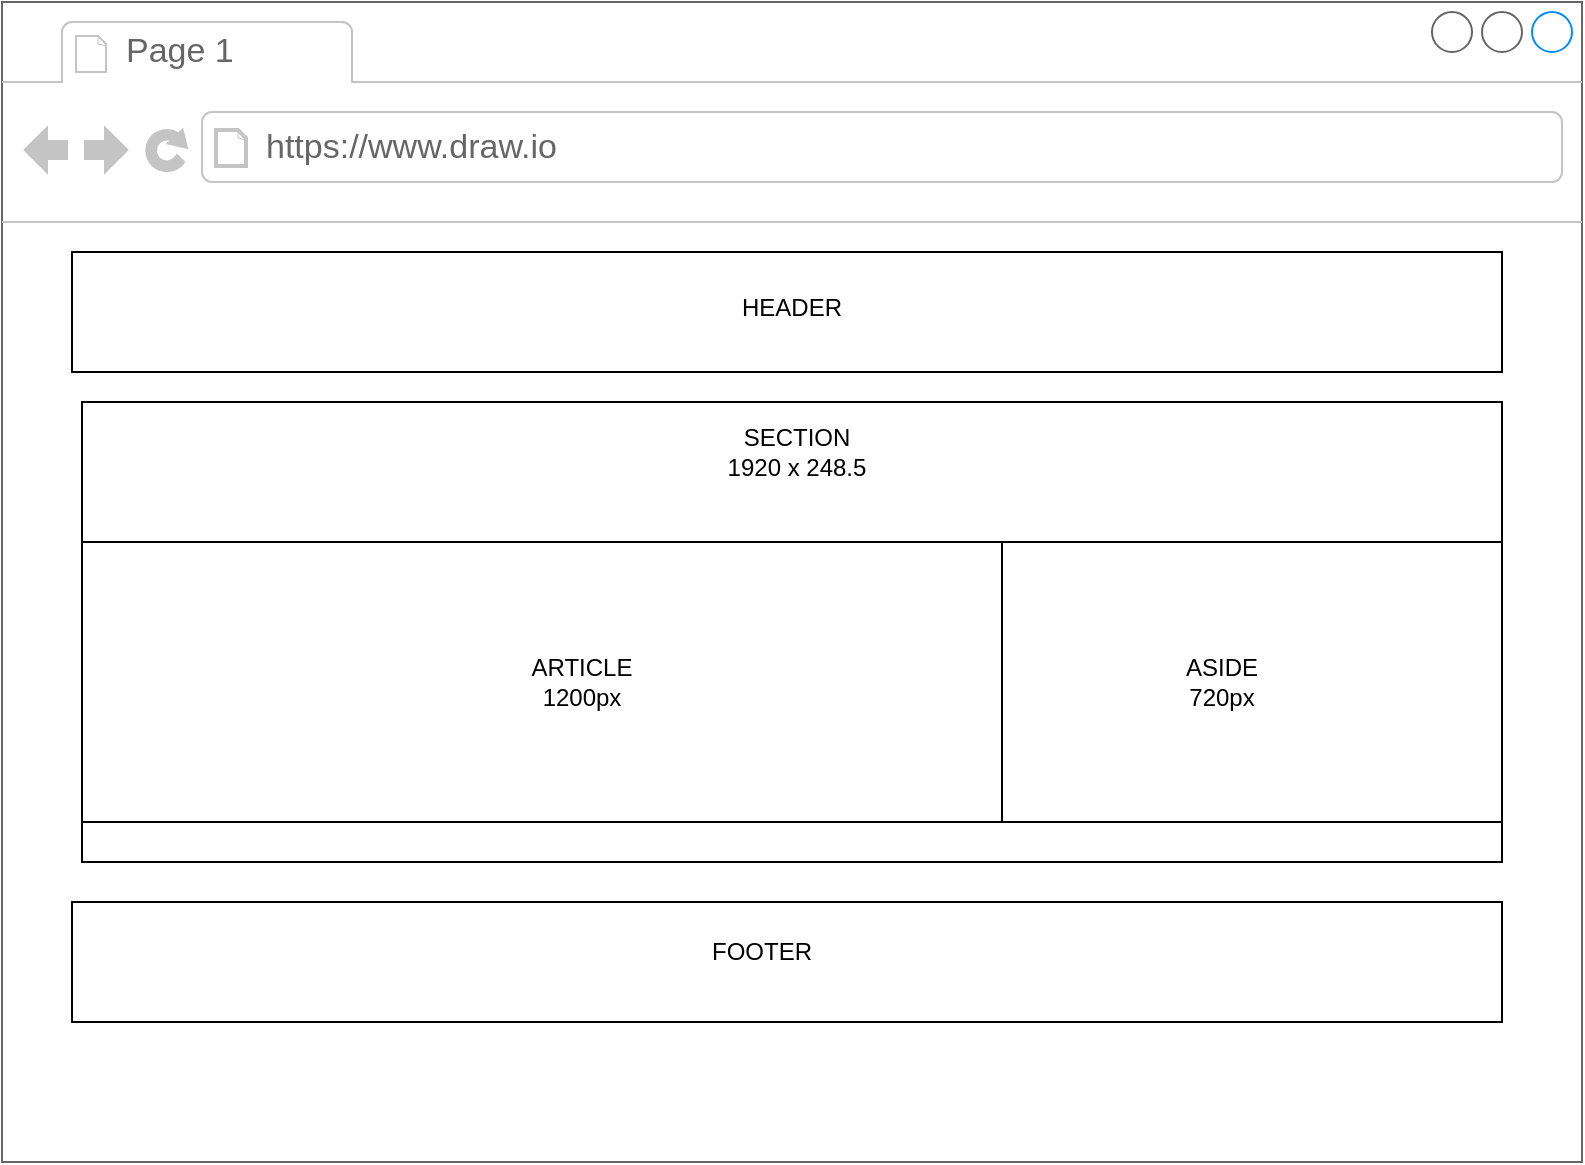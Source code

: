 <mxfile version="20.4.0" type="github"><diagram id="obEtB4ISVkrlVEMFEP-8" name="Página-1"><mxGraphModel dx="1422" dy="762" grid="1" gridSize="10" guides="1" tooltips="1" connect="1" arrows="1" fold="1" page="1" pageScale="1" pageWidth="827" pageHeight="1169" math="0" shadow="0"><root><mxCell id="0"/><mxCell id="1" parent="0"/><mxCell id="UXH3wtneqThzX0-m1dlw-2" value="" style="strokeWidth=1;shadow=0;dashed=0;align=center;html=1;shape=mxgraph.mockup.containers.browserWindow;rSize=0;strokeColor=#666666;strokeColor2=#008cff;strokeColor3=#c4c4c4;mainText=,;recursiveResize=0;" parent="1" vertex="1"><mxGeometry x="30" y="30" width="790" height="580" as="geometry"/></mxCell><mxCell id="UXH3wtneqThzX0-m1dlw-3" value="Page 1" style="strokeWidth=1;shadow=0;dashed=0;align=center;html=1;shape=mxgraph.mockup.containers.anchor;fontSize=17;fontColor=#666666;align=left;" parent="UXH3wtneqThzX0-m1dlw-2" vertex="1"><mxGeometry x="60" y="12" width="110" height="26" as="geometry"/></mxCell><mxCell id="UXH3wtneqThzX0-m1dlw-4" value="https://www.draw.io" style="strokeWidth=1;shadow=0;dashed=0;align=center;html=1;shape=mxgraph.mockup.containers.anchor;rSize=0;fontSize=17;fontColor=#666666;align=left;" parent="UXH3wtneqThzX0-m1dlw-2" vertex="1"><mxGeometry x="130" y="60" width="250" height="26" as="geometry"/></mxCell><mxCell id="UXH3wtneqThzX0-m1dlw-5" value="" style="rounded=0;whiteSpace=wrap;html=1;" parent="UXH3wtneqThzX0-m1dlw-2" vertex="1"><mxGeometry x="35" y="125" width="715" height="60" as="geometry"/></mxCell><mxCell id="UXH3wtneqThzX0-m1dlw-8" value="HEADER" style="text;html=1;strokeColor=none;fillColor=none;align=center;verticalAlign=middle;whiteSpace=wrap;rounded=0;" parent="UXH3wtneqThzX0-m1dlw-2" vertex="1"><mxGeometry x="365" y="138" width="60" height="30" as="geometry"/></mxCell><mxCell id="UXH3wtneqThzX0-m1dlw-9" value="" style="rounded=0;whiteSpace=wrap;html=1;" parent="UXH3wtneqThzX0-m1dlw-2" vertex="1"><mxGeometry x="40" y="200" width="710" height="230" as="geometry"/></mxCell><mxCell id="UXH3wtneqThzX0-m1dlw-10" value="SECTION&lt;br&gt;1920 x 248.5" style="text;html=1;strokeColor=none;fillColor=none;align=center;verticalAlign=middle;whiteSpace=wrap;rounded=0;" parent="UXH3wtneqThzX0-m1dlw-2" vertex="1"><mxGeometry x="350" y="210" width="95" height="30" as="geometry"/></mxCell><mxCell id="UXH3wtneqThzX0-m1dlw-12" value="" style="rounded=0;whiteSpace=wrap;html=1;" parent="UXH3wtneqThzX0-m1dlw-2" vertex="1"><mxGeometry x="40" y="270" width="460" height="140" as="geometry"/></mxCell><mxCell id="UXH3wtneqThzX0-m1dlw-13" value="" style="rounded=0;whiteSpace=wrap;html=1;" parent="UXH3wtneqThzX0-m1dlw-2" vertex="1"><mxGeometry x="500" y="270" width="250" height="140" as="geometry"/></mxCell><mxCell id="UXH3wtneqThzX0-m1dlw-14" value="ARTICLE&lt;br&gt;1200px" style="text;html=1;strokeColor=none;fillColor=none;align=center;verticalAlign=middle;whiteSpace=wrap;rounded=0;" parent="UXH3wtneqThzX0-m1dlw-2" vertex="1"><mxGeometry x="260" y="325" width="60" height="30" as="geometry"/></mxCell><mxCell id="UXH3wtneqThzX0-m1dlw-15" value="ASIDE&lt;br&gt;720px" style="text;html=1;strokeColor=none;fillColor=none;align=center;verticalAlign=middle;whiteSpace=wrap;rounded=0;" parent="UXH3wtneqThzX0-m1dlw-2" vertex="1"><mxGeometry x="580" y="325" width="60" height="30" as="geometry"/></mxCell><mxCell id="UXH3wtneqThzX0-m1dlw-16" value="" style="rounded=0;whiteSpace=wrap;html=1;" parent="UXH3wtneqThzX0-m1dlw-2" vertex="1"><mxGeometry x="35" y="450" width="715" height="60" as="geometry"/></mxCell><mxCell id="UXH3wtneqThzX0-m1dlw-17" value="FOOTER" style="text;html=1;strokeColor=none;fillColor=none;align=center;verticalAlign=middle;whiteSpace=wrap;rounded=0;" parent="UXH3wtneqThzX0-m1dlw-2" vertex="1"><mxGeometry x="350" y="460" width="60" height="30" as="geometry"/></mxCell></root></mxGraphModel></diagram></mxfile>
